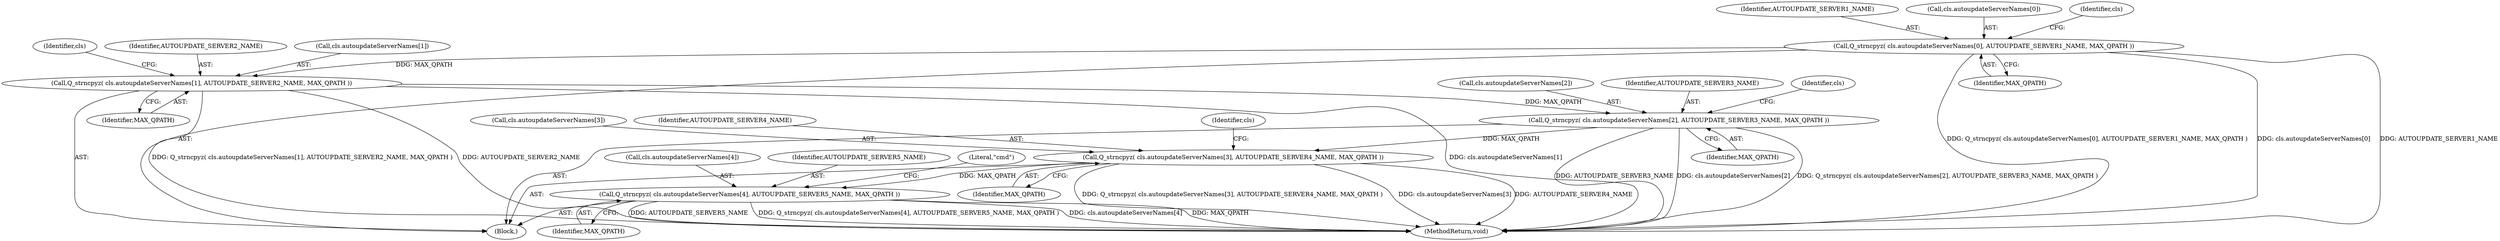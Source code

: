 digraph "0_OpenJK_b6ff2bcb1e4e6976d61e316175c6d7c99860fe20@API" {
"1000867" [label="(Call,Q_strncpyz( cls.autoupdateServerNames[1], AUTOUPDATE_SERVER2_NAME, MAX_QPATH ))"];
"1000859" [label="(Call,Q_strncpyz( cls.autoupdateServerNames[0], AUTOUPDATE_SERVER1_NAME, MAX_QPATH ))"];
"1000875" [label="(Call,Q_strncpyz( cls.autoupdateServerNames[2], AUTOUPDATE_SERVER3_NAME, MAX_QPATH ))"];
"1000883" [label="(Call,Q_strncpyz( cls.autoupdateServerNames[3], AUTOUPDATE_SERVER4_NAME, MAX_QPATH ))"];
"1000891" [label="(Call,Q_strncpyz( cls.autoupdateServerNames[4], AUTOUPDATE_SERVER5_NAME, MAX_QPATH ))"];
"1000859" [label="(Call,Q_strncpyz( cls.autoupdateServerNames[0], AUTOUPDATE_SERVER1_NAME, MAX_QPATH ))"];
"1000892" [label="(Call,cls.autoupdateServerNames[4])"];
"1001028" [label="(MethodReturn,void)"];
"1000889" [label="(Identifier,AUTOUPDATE_SERVER4_NAME)"];
"1000865" [label="(Identifier,AUTOUPDATE_SERVER1_NAME)"];
"1000898" [label="(Identifier,MAX_QPATH)"];
"1000886" [label="(Identifier,cls)"];
"1000876" [label="(Call,cls.autoupdateServerNames[2])"];
"1000875" [label="(Call,Q_strncpyz( cls.autoupdateServerNames[2], AUTOUPDATE_SERVER3_NAME, MAX_QPATH ))"];
"1000894" [label="(Identifier,cls)"];
"1000897" [label="(Identifier,AUTOUPDATE_SERVER5_NAME)"];
"1000868" [label="(Call,cls.autoupdateServerNames[1])"];
"1000883" [label="(Call,Q_strncpyz( cls.autoupdateServerNames[3], AUTOUPDATE_SERVER4_NAME, MAX_QPATH ))"];
"1000884" [label="(Call,cls.autoupdateServerNames[3])"];
"1000867" [label="(Call,Q_strncpyz( cls.autoupdateServerNames[1], AUTOUPDATE_SERVER2_NAME, MAX_QPATH ))"];
"1000882" [label="(Identifier,MAX_QPATH)"];
"1000112" [label="(Block,)"];
"1000860" [label="(Call,cls.autoupdateServerNames[0])"];
"1000878" [label="(Identifier,cls)"];
"1000900" [label="(Literal,\"cmd\")"];
"1000890" [label="(Identifier,MAX_QPATH)"];
"1000873" [label="(Identifier,AUTOUPDATE_SERVER2_NAME)"];
"1000891" [label="(Call,Q_strncpyz( cls.autoupdateServerNames[4], AUTOUPDATE_SERVER5_NAME, MAX_QPATH ))"];
"1000881" [label="(Identifier,AUTOUPDATE_SERVER3_NAME)"];
"1000870" [label="(Identifier,cls)"];
"1000866" [label="(Identifier,MAX_QPATH)"];
"1000874" [label="(Identifier,MAX_QPATH)"];
"1000867" -> "1000112"  [label="AST: "];
"1000867" -> "1000874"  [label="CFG: "];
"1000868" -> "1000867"  [label="AST: "];
"1000873" -> "1000867"  [label="AST: "];
"1000874" -> "1000867"  [label="AST: "];
"1000878" -> "1000867"  [label="CFG: "];
"1000867" -> "1001028"  [label="DDG: Q_strncpyz( cls.autoupdateServerNames[1], AUTOUPDATE_SERVER2_NAME, MAX_QPATH )"];
"1000867" -> "1001028"  [label="DDG: AUTOUPDATE_SERVER2_NAME"];
"1000867" -> "1001028"  [label="DDG: cls.autoupdateServerNames[1]"];
"1000859" -> "1000867"  [label="DDG: MAX_QPATH"];
"1000867" -> "1000875"  [label="DDG: MAX_QPATH"];
"1000859" -> "1000112"  [label="AST: "];
"1000859" -> "1000866"  [label="CFG: "];
"1000860" -> "1000859"  [label="AST: "];
"1000865" -> "1000859"  [label="AST: "];
"1000866" -> "1000859"  [label="AST: "];
"1000870" -> "1000859"  [label="CFG: "];
"1000859" -> "1001028"  [label="DDG: AUTOUPDATE_SERVER1_NAME"];
"1000859" -> "1001028"  [label="DDG: Q_strncpyz( cls.autoupdateServerNames[0], AUTOUPDATE_SERVER1_NAME, MAX_QPATH )"];
"1000859" -> "1001028"  [label="DDG: cls.autoupdateServerNames[0]"];
"1000875" -> "1000112"  [label="AST: "];
"1000875" -> "1000882"  [label="CFG: "];
"1000876" -> "1000875"  [label="AST: "];
"1000881" -> "1000875"  [label="AST: "];
"1000882" -> "1000875"  [label="AST: "];
"1000886" -> "1000875"  [label="CFG: "];
"1000875" -> "1001028"  [label="DDG: AUTOUPDATE_SERVER3_NAME"];
"1000875" -> "1001028"  [label="DDG: cls.autoupdateServerNames[2]"];
"1000875" -> "1001028"  [label="DDG: Q_strncpyz( cls.autoupdateServerNames[2], AUTOUPDATE_SERVER3_NAME, MAX_QPATH )"];
"1000875" -> "1000883"  [label="DDG: MAX_QPATH"];
"1000883" -> "1000112"  [label="AST: "];
"1000883" -> "1000890"  [label="CFG: "];
"1000884" -> "1000883"  [label="AST: "];
"1000889" -> "1000883"  [label="AST: "];
"1000890" -> "1000883"  [label="AST: "];
"1000894" -> "1000883"  [label="CFG: "];
"1000883" -> "1001028"  [label="DDG: Q_strncpyz( cls.autoupdateServerNames[3], AUTOUPDATE_SERVER4_NAME, MAX_QPATH )"];
"1000883" -> "1001028"  [label="DDG: cls.autoupdateServerNames[3]"];
"1000883" -> "1001028"  [label="DDG: AUTOUPDATE_SERVER4_NAME"];
"1000883" -> "1000891"  [label="DDG: MAX_QPATH"];
"1000891" -> "1000112"  [label="AST: "];
"1000891" -> "1000898"  [label="CFG: "];
"1000892" -> "1000891"  [label="AST: "];
"1000897" -> "1000891"  [label="AST: "];
"1000898" -> "1000891"  [label="AST: "];
"1000900" -> "1000891"  [label="CFG: "];
"1000891" -> "1001028"  [label="DDG: AUTOUPDATE_SERVER5_NAME"];
"1000891" -> "1001028"  [label="DDG: Q_strncpyz( cls.autoupdateServerNames[4], AUTOUPDATE_SERVER5_NAME, MAX_QPATH )"];
"1000891" -> "1001028"  [label="DDG: cls.autoupdateServerNames[4]"];
"1000891" -> "1001028"  [label="DDG: MAX_QPATH"];
}
